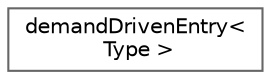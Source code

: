 digraph "Graphical Class Hierarchy"
{
 // LATEX_PDF_SIZE
  bgcolor="transparent";
  edge [fontname=Helvetica,fontsize=10,labelfontname=Helvetica,labelfontsize=10];
  node [fontname=Helvetica,fontsize=10,shape=box,height=0.2,width=0.4];
  rankdir="LR";
  Node0 [id="Node000000",label="demandDrivenEntry\<\l Type \>",height=0.2,width=0.4,color="grey40", fillcolor="white", style="filled",URL="$classFoam_1_1demandDrivenEntry.html",tooltip="Class for demand-driven dictionary entries."];
}
